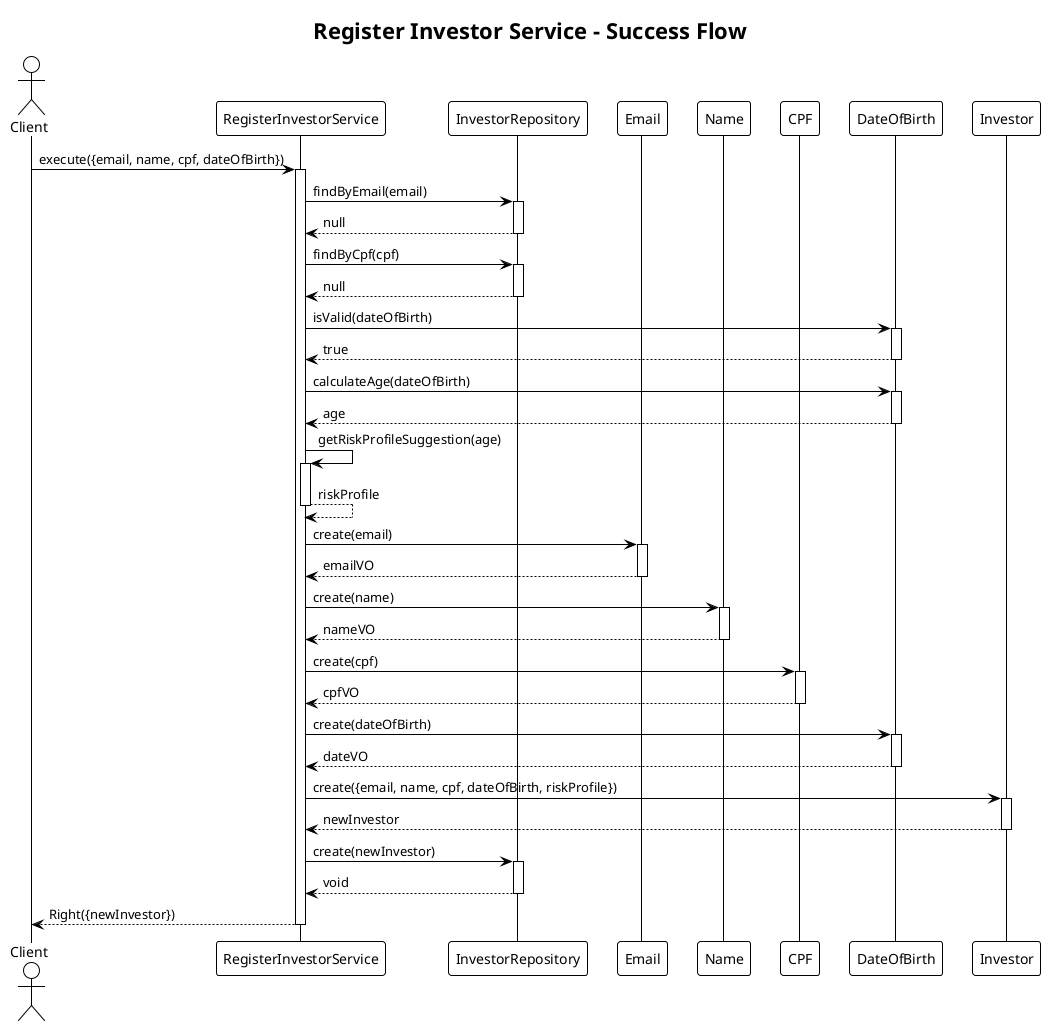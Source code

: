 @startuml Register Investor - Success Flow
' Register Investor Service - Success Flow
!theme plain

title Register Investor Service - Success Flow

actor Client
participant RegisterInvestorService as Service
participant InvestorRepository as Repository
participant Email as EmailVO
participant Name as NameVO
participant CPF as CPFVO
participant DateOfBirth as DateVO
participant Investor

Client -> Service: execute({email, name, cpf, dateOfBirth})
activate Service

Service -> Repository: findByEmail(email)
activate Repository
Repository --> Service: null
deactivate Repository

Service -> Repository: findByCpf(cpf)
activate Repository
Repository --> Service: null
deactivate Repository

Service -> DateVO: isValid(dateOfBirth)
activate DateVO
DateVO --> Service: true
deactivate DateVO

Service -> DateVO: calculateAge(dateOfBirth)
activate DateVO
DateVO --> Service: age
deactivate DateVO

Service -> Service: getRiskProfileSuggestion(age)
activate Service
Service --> Service: riskProfile
deactivate Service

Service -> EmailVO: create(email)
activate EmailVO
EmailVO --> Service: emailVO
deactivate EmailVO

Service -> NameVO: create(name)
activate NameVO
NameVO --> Service: nameVO
deactivate NameVO

Service -> CPFVO: create(cpf)
activate CPFVO
CPFVO --> Service: cpfVO
deactivate CPFVO

Service -> DateVO: create(dateOfBirth)
activate DateVO
DateVO --> Service: dateVO
deactivate DateVO

Service -> Investor: create({email, name, cpf, dateOfBirth, riskProfile})
activate Investor
Investor --> Service: newInvestor
deactivate Investor

Service -> Repository: create(newInvestor)
activate Repository
Repository --> Service: void
deactivate Repository

Service --> Client: Right({newInvestor})
deactivate Service
@enduml